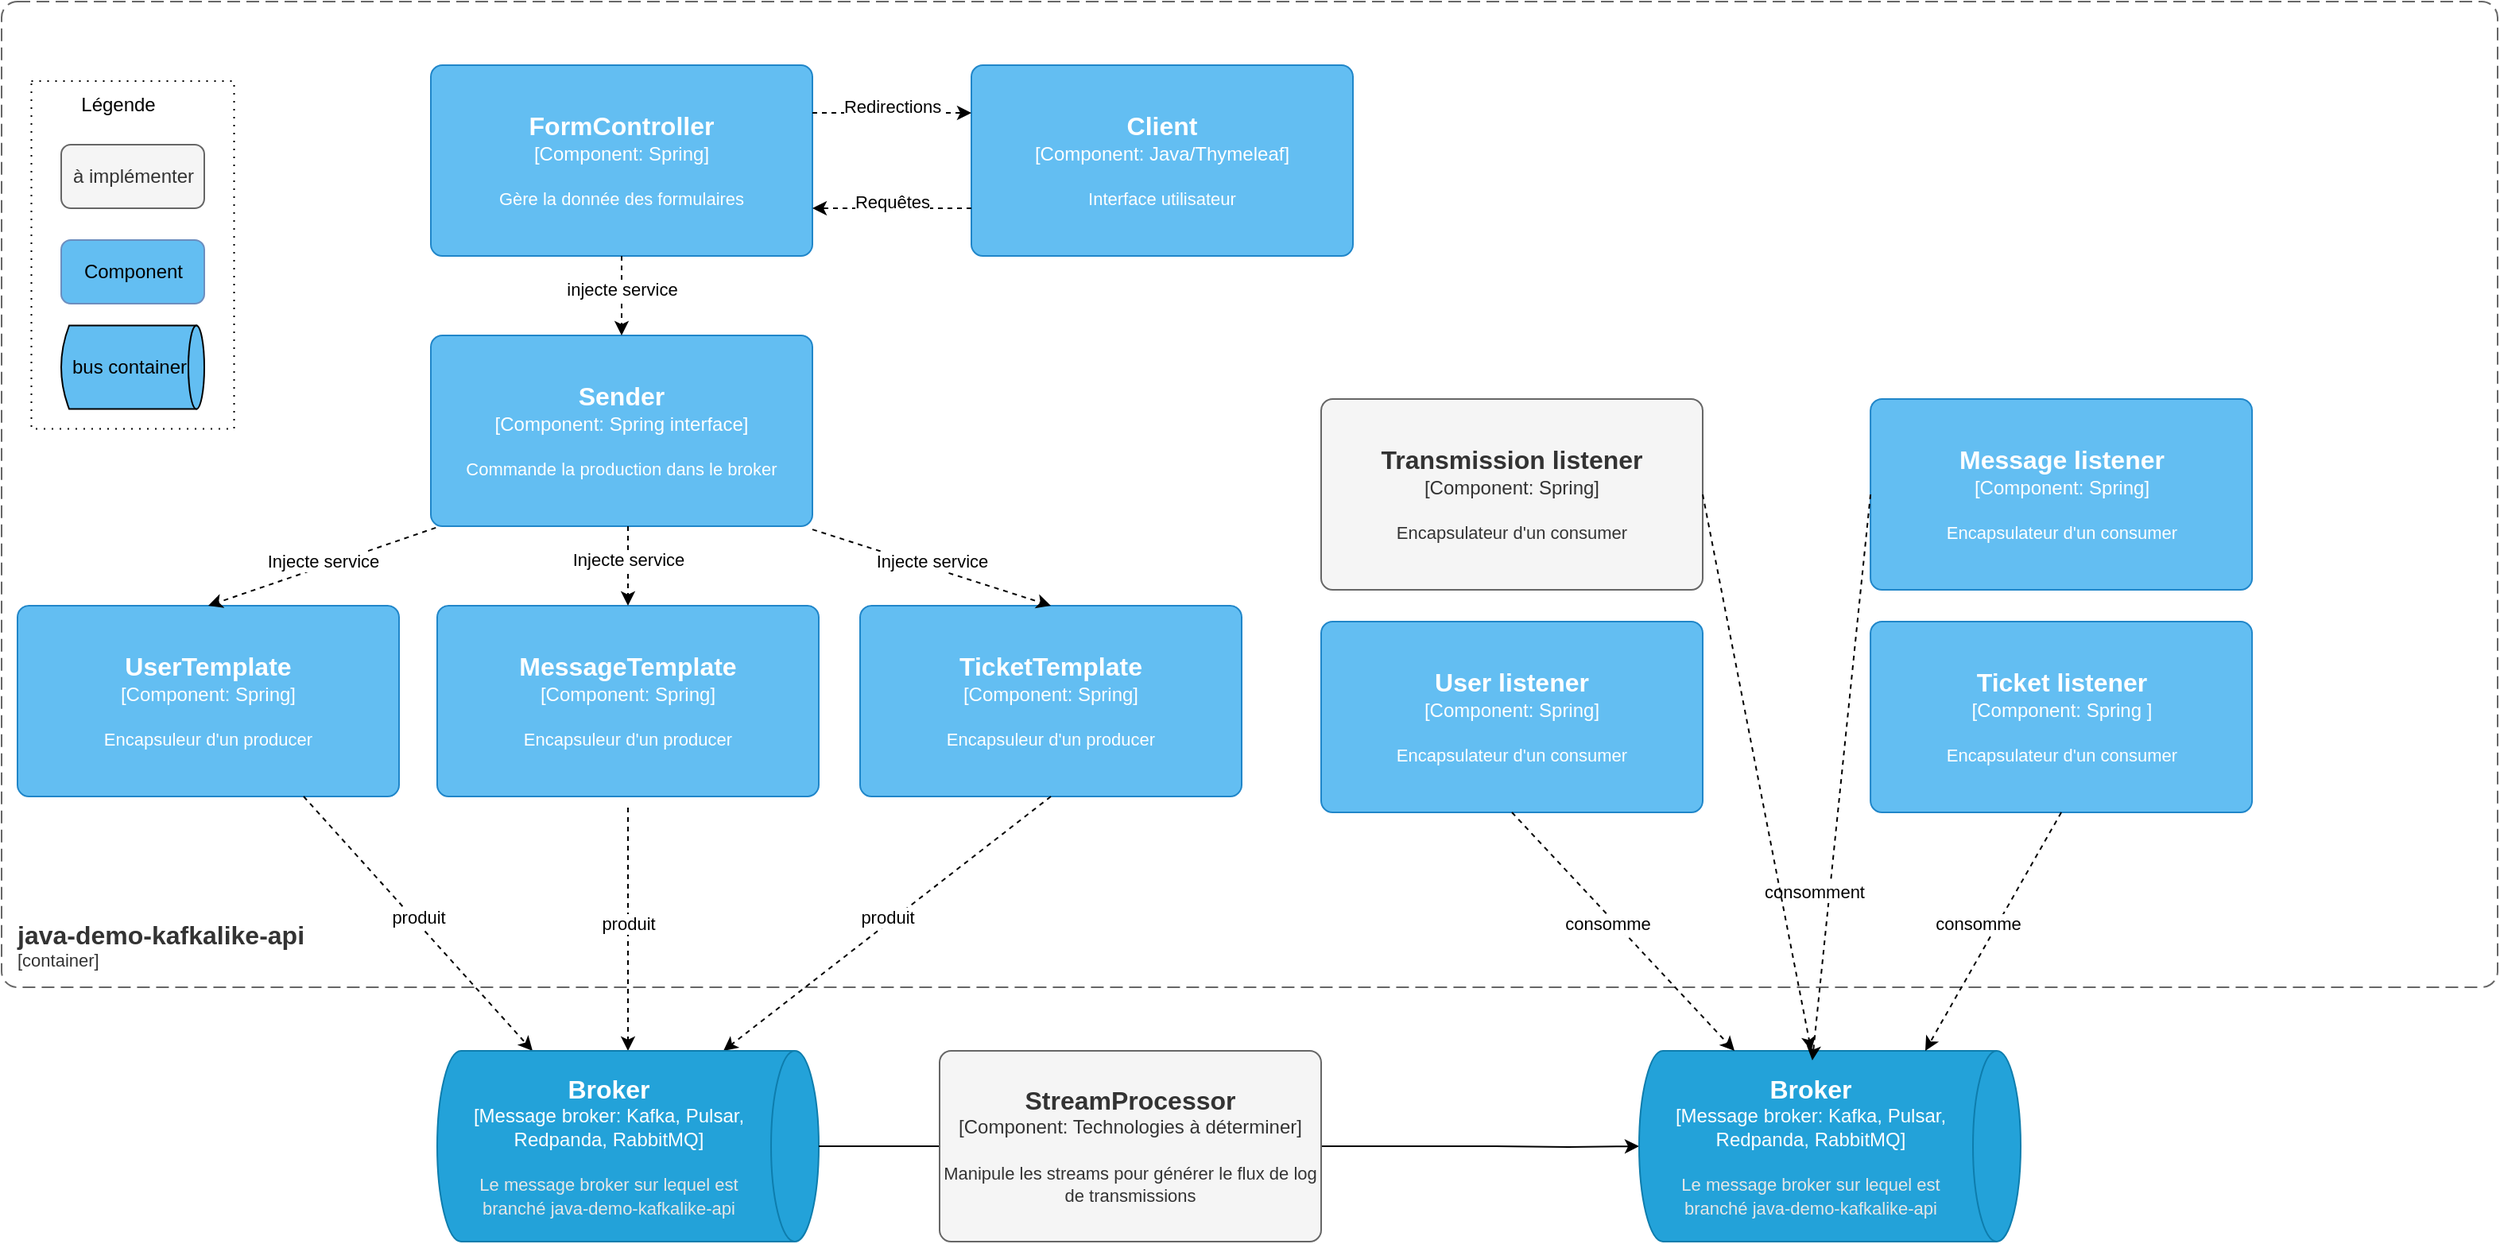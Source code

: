 <mxfile version="25.0.3">
  <diagram name="Page-1" id="TltUSp4mH69disy-DRck">
    <mxGraphModel dx="1434" dy="746" grid="1" gridSize="10" guides="1" tooltips="1" connect="1" arrows="1" fold="1" page="1" pageScale="1" pageWidth="827" pageHeight="1169" math="0" shadow="0">
      <root>
        <mxCell id="0" />
        <mxCell id="1" parent="0" />
        <object placeholders="1" c4Name="Client" c4Type="Component" c4Technology="Java/Thymeleaf" c4Description="Interface utilisateur" label="&lt;font style=&quot;font-size: 16px&quot;&gt;&lt;b&gt;%c4Name%&lt;/b&gt;&lt;/font&gt;&lt;div&gt;[%c4Type%: %c4Technology%]&lt;/div&gt;&lt;br&gt;&lt;div&gt;&lt;font style=&quot;font-size: 11px&quot;&gt;%c4Description%&lt;/font&gt;&lt;/div&gt;" id="IzMNL_FGZWPaYZVyqAyt-2">
          <mxCell style="rounded=1;whiteSpace=wrap;html=1;labelBackgroundColor=none;fillColor=#63BEF2;fontColor=#ffffff;align=center;arcSize=6;strokeColor=#2086C9;metaEdit=1;resizable=0;points=[[0.25,0,0],[0.5,0,0],[0.75,0,0],[1,0.25,0],[1,0.5,0],[1,0.75,0],[0.75,1,0],[0.5,1,0],[0.25,1,0],[0,0.75,0],[0,0.5,0],[0,0.25,0]];" parent="1" vertex="1">
            <mxGeometry x="630" y="220" width="240" height="120" as="geometry" />
          </mxCell>
        </object>
        <object placeholders="1" c4Name="java-demo-kafkalike-api" c4Type="ContainerScopeBoundary" c4Application="container" label="&lt;font style=&quot;font-size: 16px&quot;&gt;&lt;b&gt;&lt;div style=&quot;text-align: left&quot;&gt;%c4Name%&lt;/div&gt;&lt;/b&gt;&lt;/font&gt;&lt;div style=&quot;text-align: left&quot;&gt;[%c4Application%]&lt;/div&gt;" id="IzMNL_FGZWPaYZVyqAyt-3">
          <mxCell style="rounded=1;fontSize=11;whiteSpace=wrap;html=1;dashed=1;arcSize=20;fillColor=none;strokeColor=#666666;fontColor=#333333;labelBackgroundColor=none;align=left;verticalAlign=bottom;labelBorderColor=none;spacingTop=0;spacing=10;dashPattern=8 4;metaEdit=1;rotatable=0;perimeter=rectanglePerimeter;noLabel=0;labelPadding=0;allowArrows=0;connectable=0;expand=0;recursiveResize=0;editable=1;pointerEvents=0;absoluteArcSize=1;points=[[0.25,0,0],[0.5,0,0],[0.75,0,0],[1,0.25,0],[1,0.5,0],[1,0.75,0],[0.75,1,0],[0.5,1,0],[0.25,1,0],[0,0.75,0],[0,0.5,0],[0,0.25,0]];" parent="1" vertex="1">
            <mxGeometry x="20" y="180" width="1570" height="620" as="geometry" />
          </mxCell>
        </object>
        <object placeholders="1" c4Name="FormController" c4Type="Component" c4Technology="Spring" c4Description="Gère la donnée des formulaires" label="&lt;font style=&quot;font-size: 16px&quot;&gt;&lt;b&gt;%c4Name%&lt;/b&gt;&lt;/font&gt;&lt;div&gt;[%c4Type%: %c4Technology%]&lt;/div&gt;&lt;br&gt;&lt;div&gt;&lt;font style=&quot;font-size: 11px&quot;&gt;%c4Description%&lt;/font&gt;&lt;/div&gt;" id="IzMNL_FGZWPaYZVyqAyt-12">
          <mxCell style="rounded=1;whiteSpace=wrap;html=1;labelBackgroundColor=none;fillColor=#63BEF2;fontColor=#ffffff;align=center;arcSize=6;strokeColor=#2086C9;metaEdit=1;resizable=0;points=[[0.25,0,0],[0.5,0,0],[0.75,0,0],[1,0.25,0],[1,0.5,0],[1,0.75,0],[0.75,1,0],[0.5,1,0],[0.25,1,0],[0,0.75,0],[0,0.5,0],[0,0.25,0]];" parent="1" vertex="1">
            <mxGeometry x="290" y="220" width="240" height="120" as="geometry" />
          </mxCell>
        </object>
        <mxCell id="IzMNL_FGZWPaYZVyqAyt-13" value="" style="endArrow=classic;html=1;rounded=0;entryX=1;entryY=0.75;entryDx=0;entryDy=0;entryPerimeter=0;dashed=1;exitX=0;exitY=0.75;exitDx=0;exitDy=0;exitPerimeter=0;" parent="1" target="IzMNL_FGZWPaYZVyqAyt-12" edge="1" source="IzMNL_FGZWPaYZVyqAyt-2">
          <mxGeometry relative="1" as="geometry">
            <mxPoint x="590" y="280" as="sourcePoint" />
            <mxPoint x="980" y="400" as="targetPoint" />
          </mxGeometry>
        </mxCell>
        <mxCell id="IzMNL_FGZWPaYZVyqAyt-14" value="Requêtes" style="edgeLabel;resizable=0;html=1;align=center;verticalAlign=middle;" parent="IzMNL_FGZWPaYZVyqAyt-13" connectable="0" vertex="1">
          <mxGeometry relative="1" as="geometry">
            <mxPoint y="-4" as="offset" />
          </mxGeometry>
        </mxCell>
        <object placeholders="1" c4Name="Sender" c4Type="Component" c4Technology="Spring interface" c4Description="Commande la production dans le broker" label="&lt;font style=&quot;font-size: 16px&quot;&gt;&lt;b&gt;%c4Name%&lt;/b&gt;&lt;/font&gt;&lt;div&gt;[%c4Type%: %c4Technology%]&lt;/div&gt;&lt;br&gt;&lt;div&gt;&lt;font style=&quot;font-size: 11px&quot;&gt;%c4Description%&lt;/font&gt;&lt;/div&gt;" id="IzMNL_FGZWPaYZVyqAyt-15">
          <mxCell style="rounded=1;whiteSpace=wrap;html=1;labelBackgroundColor=none;fillColor=#63BEF2;fontColor=#ffffff;align=center;arcSize=6;strokeColor=#2086C9;metaEdit=1;resizable=0;points=[[0.25,0,0],[0.5,0,0],[0.75,0,0],[1,0.25,0],[1,0.5,0],[1,0.75,0],[0.75,1,0],[0.5,1,0],[0.25,1,0],[0,0.75,0],[0,0.5,0],[0,0.25,0]];" parent="1" vertex="1">
            <mxGeometry x="290" y="390" width="240" height="120" as="geometry" />
          </mxCell>
        </object>
        <mxCell id="IzMNL_FGZWPaYZVyqAyt-16" value="" style="endArrow=classic;html=1;rounded=0;entryX=0.5;entryY=0;entryDx=0;entryDy=0;entryPerimeter=0;dashed=1;" parent="1" target="IzMNL_FGZWPaYZVyqAyt-15" edge="1">
          <mxGeometry relative="1" as="geometry">
            <mxPoint x="410" y="340" as="sourcePoint" />
            <mxPoint x="390" y="391" as="targetPoint" />
            <Array as="points">
              <mxPoint x="410" y="370" />
            </Array>
          </mxGeometry>
        </mxCell>
        <mxCell id="IzMNL_FGZWPaYZVyqAyt-17" value="injecte service" style="edgeLabel;resizable=0;html=1;align=center;verticalAlign=middle;" parent="IzMNL_FGZWPaYZVyqAyt-16" connectable="0" vertex="1">
          <mxGeometry relative="1" as="geometry">
            <mxPoint y="-4" as="offset" />
          </mxGeometry>
        </mxCell>
        <object placeholders="1" c4Name="UserTemplate" c4Type="Component" c4Technology="Spring" c4Description="Encapsuleur d&#39;un producer" label="&lt;font style=&quot;font-size: 16px&quot;&gt;&lt;b&gt;%c4Name%&lt;/b&gt;&lt;/font&gt;&lt;div&gt;[%c4Type%: %c4Technology%]&lt;/div&gt;&lt;br&gt;&lt;div&gt;&lt;font style=&quot;font-size: 11px&quot;&gt;%c4Description%&lt;/font&gt;&lt;/div&gt;" id="IzMNL_FGZWPaYZVyqAyt-32">
          <mxCell style="rounded=1;whiteSpace=wrap;html=1;labelBackgroundColor=none;fillColor=#63BEF2;fontColor=#ffffff;align=center;arcSize=6;strokeColor=#2086C9;metaEdit=1;resizable=0;points=[[0.25,0,0],[0.5,0,0],[0.75,0,0],[1,0.25,0],[1,0.5,0],[1,0.75,0],[0.75,1,0],[0.5,1,0],[0.25,1,0],[0,0.75,0],[0,0.5,0],[0,0.25,0]];" parent="1" vertex="1">
            <mxGeometry x="30" y="560" width="240" height="120" as="geometry" />
          </mxCell>
        </object>
        <mxCell id="IzMNL_FGZWPaYZVyqAyt-35" value="" style="endArrow=classic;html=1;rounded=0;entryX=0;entryY=0.25;entryDx=0;entryDy=0;entryPerimeter=0;exitX=1;exitY=0.25;exitDx=0;exitDy=0;exitPerimeter=0;dashed=1;" parent="1" source="IzMNL_FGZWPaYZVyqAyt-12" target="IzMNL_FGZWPaYZVyqAyt-2" edge="1">
          <mxGeometry relative="1" as="geometry">
            <mxPoint x="420" y="180" as="sourcePoint" />
            <mxPoint x="420" y="230" as="targetPoint" />
          </mxGeometry>
        </mxCell>
        <mxCell id="IzMNL_FGZWPaYZVyqAyt-36" value="Redirections" style="edgeLabel;resizable=0;html=1;align=center;verticalAlign=middle;" parent="IzMNL_FGZWPaYZVyqAyt-35" connectable="0" vertex="1">
          <mxGeometry relative="1" as="geometry">
            <mxPoint y="-4" as="offset" />
          </mxGeometry>
        </mxCell>
        <object placeholders="1" c4Name="MessageTemplate" c4Type="Component" c4Technology="Spring" c4Description="Encapsuleur d&#39;un producer" label="&lt;font style=&quot;font-size: 16px&quot;&gt;&lt;b&gt;%c4Name%&lt;/b&gt;&lt;/font&gt;&lt;div&gt;[%c4Type%: %c4Technology%]&lt;/div&gt;&lt;br&gt;&lt;div&gt;&lt;font style=&quot;font-size: 11px&quot;&gt;%c4Description%&lt;/font&gt;&lt;/div&gt;" id="IzMNL_FGZWPaYZVyqAyt-42">
          <mxCell style="rounded=1;whiteSpace=wrap;html=1;labelBackgroundColor=none;fillColor=#63BEF2;fontColor=#ffffff;align=center;arcSize=6;strokeColor=#2086C9;metaEdit=1;resizable=0;points=[[0.25,0,0],[0.5,0,0],[0.75,0,0],[1,0.25,0],[1,0.5,0],[1,0.75,0],[0.75,1,0],[0.5,1,0],[0.25,1,0],[0,0.75,0],[0,0.5,0],[0,0.25,0]];" parent="1" vertex="1">
            <mxGeometry x="294" y="560" width="240" height="120" as="geometry" />
          </mxCell>
        </object>
        <object placeholders="1" c4Name="TicketTemplate" c4Type="Component" c4Technology="Spring" c4Description="Encapsuleur d&#39;un producer" label="&lt;font style=&quot;font-size: 16px&quot;&gt;&lt;b&gt;%c4Name%&lt;/b&gt;&lt;/font&gt;&lt;div&gt;[%c4Type%: %c4Technology%]&lt;/div&gt;&lt;br&gt;&lt;div&gt;&lt;font style=&quot;font-size: 11px&quot;&gt;%c4Description%&lt;/font&gt;&lt;/div&gt;" id="IzMNL_FGZWPaYZVyqAyt-43">
          <mxCell style="rounded=1;whiteSpace=wrap;html=1;labelBackgroundColor=none;fillColor=#63BEF2;fontColor=#ffffff;align=center;arcSize=6;strokeColor=#2086C9;metaEdit=1;resizable=0;points=[[0.25,0,0],[0.5,0,0],[0.75,0,0],[1,0.25,0],[1,0.5,0],[1,0.75,0],[0.75,1,0],[0.5,1,0],[0.25,1,0],[0,0.75,0],[0,0.5,0],[0,0.25,0]];" parent="1" vertex="1">
            <mxGeometry x="560" y="560" width="240" height="120" as="geometry" />
          </mxCell>
        </object>
        <mxCell id="IzMNL_FGZWPaYZVyqAyt-49" value="" style="endArrow=classic;html=1;rounded=0;entryX=0.5;entryY=0;entryDx=0;entryDy=0;entryPerimeter=0;exitX=0.013;exitY=1.008;exitDx=0;exitDy=0;exitPerimeter=0;dashed=1;" parent="1" source="IzMNL_FGZWPaYZVyqAyt-15" target="IzMNL_FGZWPaYZVyqAyt-32" edge="1">
          <mxGeometry relative="1" as="geometry">
            <mxPoint x="130" y="460" as="sourcePoint" />
            <mxPoint x="130" y="410" as="targetPoint" />
          </mxGeometry>
        </mxCell>
        <mxCell id="IzMNL_FGZWPaYZVyqAyt-50" value="Injecte service" style="edgeLabel;resizable=0;html=1;align=center;verticalAlign=middle;" parent="IzMNL_FGZWPaYZVyqAyt-49" connectable="0" vertex="1">
          <mxGeometry relative="1" as="geometry">
            <mxPoint y="-4" as="offset" />
          </mxGeometry>
        </mxCell>
        <mxCell id="IzMNL_FGZWPaYZVyqAyt-52" value="" style="endArrow=classic;html=1;rounded=0;entryX=0.5;entryY=0;entryDx=0;entryDy=0;entryPerimeter=0;dashed=1;" parent="1" target="IzMNL_FGZWPaYZVyqAyt-42" edge="1">
          <mxGeometry relative="1" as="geometry">
            <mxPoint x="414" y="510" as="sourcePoint" />
            <mxPoint x="160" y="570" as="targetPoint" />
          </mxGeometry>
        </mxCell>
        <mxCell id="IzMNL_FGZWPaYZVyqAyt-53" value="Injecte service" style="edgeLabel;resizable=0;html=1;align=center;verticalAlign=middle;" parent="IzMNL_FGZWPaYZVyqAyt-52" connectable="0" vertex="1">
          <mxGeometry relative="1" as="geometry">
            <mxPoint y="-4" as="offset" />
          </mxGeometry>
        </mxCell>
        <mxCell id="IzMNL_FGZWPaYZVyqAyt-54" value="" style="endArrow=classic;html=1;rounded=0;entryX=0.5;entryY=0;entryDx=0;entryDy=0;entryPerimeter=0;exitX=1;exitY=1.017;exitDx=0;exitDy=0;exitPerimeter=0;dashed=1;" parent="1" source="IzMNL_FGZWPaYZVyqAyt-15" target="IzMNL_FGZWPaYZVyqAyt-43" edge="1">
          <mxGeometry relative="1" as="geometry">
            <mxPoint x="313" y="531" as="sourcePoint" />
            <mxPoint x="170" y="580" as="targetPoint" />
          </mxGeometry>
        </mxCell>
        <mxCell id="IzMNL_FGZWPaYZVyqAyt-55" value="Injecte service" style="edgeLabel;resizable=0;html=1;align=center;verticalAlign=middle;" parent="IzMNL_FGZWPaYZVyqAyt-54" connectable="0" vertex="1">
          <mxGeometry relative="1" as="geometry">
            <mxPoint y="-4" as="offset" />
          </mxGeometry>
        </mxCell>
        <mxCell id="IzMNL_FGZWPaYZVyqAyt-56" value="" style="endArrow=classic;html=1;rounded=0;dashed=1;exitX=0.75;exitY=1;exitDx=0;exitDy=0;exitPerimeter=0;entryX=0;entryY=0.75;entryDx=0;entryDy=0;entryPerimeter=0;" parent="1" source="IzMNL_FGZWPaYZVyqAyt-32" target="IzMNL_FGZWPaYZVyqAyt-66" edge="1">
          <mxGeometry relative="1" as="geometry">
            <mxPoint x="160" y="690" as="sourcePoint" />
            <mxPoint x="260" y="830" as="targetPoint" />
          </mxGeometry>
        </mxCell>
        <mxCell id="IzMNL_FGZWPaYZVyqAyt-57" value="produit " style="edgeLabel;resizable=0;html=1;align=center;verticalAlign=middle;" parent="IzMNL_FGZWPaYZVyqAyt-56" connectable="0" vertex="1">
          <mxGeometry relative="1" as="geometry">
            <mxPoint y="-4" as="offset" />
          </mxGeometry>
        </mxCell>
        <mxCell id="IzMNL_FGZWPaYZVyqAyt-62" value="" style="endArrow=classic;html=1;rounded=0;entryX=0;entryY=0.5;entryDx=0;entryDy=0;entryPerimeter=0;dashed=1;exitX=0.5;exitY=1.058;exitDx=0;exitDy=0;exitPerimeter=0;" parent="1" source="IzMNL_FGZWPaYZVyqAyt-42" target="IzMNL_FGZWPaYZVyqAyt-66" edge="1">
          <mxGeometry relative="1" as="geometry">
            <mxPoint x="220" y="690" as="sourcePoint" />
            <mxPoint x="270" y="840" as="targetPoint" />
          </mxGeometry>
        </mxCell>
        <mxCell id="IzMNL_FGZWPaYZVyqAyt-63" value="produit" style="edgeLabel;resizable=0;html=1;align=center;verticalAlign=middle;" parent="IzMNL_FGZWPaYZVyqAyt-62" connectable="0" vertex="1">
          <mxGeometry relative="1" as="geometry">
            <mxPoint y="-4" as="offset" />
          </mxGeometry>
        </mxCell>
        <mxCell id="IzMNL_FGZWPaYZVyqAyt-64" value="" style="endArrow=classic;html=1;rounded=0;entryX=0;entryY=0.25;entryDx=0;entryDy=0;entryPerimeter=0;dashed=1;exitX=0.5;exitY=1;exitDx=0;exitDy=0;exitPerimeter=0;" parent="1" source="IzMNL_FGZWPaYZVyqAyt-43" target="IzMNL_FGZWPaYZVyqAyt-66" edge="1">
          <mxGeometry relative="1" as="geometry">
            <mxPoint x="424" y="697" as="sourcePoint" />
            <mxPoint x="340" y="840" as="targetPoint" />
          </mxGeometry>
        </mxCell>
        <mxCell id="IzMNL_FGZWPaYZVyqAyt-65" value="produit" style="edgeLabel;resizable=0;html=1;align=center;verticalAlign=middle;" parent="IzMNL_FGZWPaYZVyqAyt-64" connectable="0" vertex="1">
          <mxGeometry relative="1" as="geometry">
            <mxPoint y="-4" as="offset" />
          </mxGeometry>
        </mxCell>
        <mxCell id="IzMNL_FGZWPaYZVyqAyt-67" style="edgeStyle=orthogonalEdgeStyle;rounded=0;orthogonalLoop=1;jettySize=auto;html=1;entryX=0.5;entryY=1;entryDx=0;entryDy=0;entryPerimeter=0;" parent="1" target="IzMNL_FGZWPaYZVyqAyt-69" edge="1">
          <mxGeometry relative="1" as="geometry">
            <mxPoint x="1140" y="540" as="targetPoint" />
            <mxPoint x="960" y="900" as="sourcePoint" />
            <Array as="points" />
          </mxGeometry>
        </mxCell>
        <object placeholders="1" c4Type="Broker" c4Container="Message broker" c4Technology="Kafka, Pulsar, Redpanda, RabbitMQ" c4Description="Le message broker sur lequel est branché java-demo-kafkalike-api" label="&lt;font style=&quot;font-size: 16px&quot;&gt;&lt;b&gt;%c4Type%&lt;/b&gt;&lt;/font&gt;&lt;div&gt;[%c4Container%:&amp;nbsp;%c4Technology%]&lt;/div&gt;&lt;br&gt;&lt;div&gt;&lt;font style=&quot;font-size: 11px&quot;&gt;&lt;font color=&quot;#E6E6E6&quot;&gt;%c4Description%&lt;/font&gt;&lt;/div&gt;" id="IzMNL_FGZWPaYZVyqAyt-66">
          <mxCell style="shape=cylinder3;size=15;direction=south;whiteSpace=wrap;html=1;boundedLbl=1;rounded=0;labelBackgroundColor=none;fillColor=#23A2D9;fontSize=12;fontColor=#ffffff;align=center;strokeColor=#0E7DAD;metaEdit=1;points=[[0.5,0,0],[1,0.25,0],[1,0.5,0],[1,0.75,0],[0.5,1,0],[0,0.75,0],[0,0.5,0],[0,0.25,0]];resizable=0;" parent="1" vertex="1">
            <mxGeometry x="294" y="840" width="240" height="120" as="geometry" />
          </mxCell>
        </object>
        <object placeholders="1" c4Type="Broker" c4Container="Message broker" c4Technology="Kafka, Pulsar, Redpanda, RabbitMQ" c4Description="Le message broker sur lequel est branché java-demo-kafkalike-api" label="&lt;font style=&quot;font-size: 16px&quot;&gt;&lt;b&gt;%c4Type%&lt;/b&gt;&lt;/font&gt;&lt;div&gt;[%c4Container%:&amp;nbsp;%c4Technology%]&lt;/div&gt;&lt;br&gt;&lt;div&gt;&lt;font style=&quot;font-size: 11px&quot;&gt;&lt;font color=&quot;#E6E6E6&quot;&gt;%c4Description%&lt;/font&gt;&lt;/div&gt;" id="IzMNL_FGZWPaYZVyqAyt-69">
          <mxCell style="shape=cylinder3;size=15;direction=south;whiteSpace=wrap;html=1;boundedLbl=1;rounded=0;labelBackgroundColor=none;fillColor=#23A2D9;fontSize=12;fontColor=#ffffff;align=center;strokeColor=#0E7DAD;metaEdit=1;points=[[0.5,0,0],[1,0.25,0],[1,0.5,0],[1,0.75,0],[0.5,1,0],[0,0.75,0],[0,0.5,0],[0,0.25,0]];resizable=0;rotation=0;" parent="1" vertex="1">
            <mxGeometry x="1050" y="840" width="240" height="120" as="geometry" />
          </mxCell>
        </object>
        <object placeholders="1" c4Name="Ticket listener" c4Type="Component" c4Technology="Spring " c4Description="Encapsulateur d&#39;un consumer" label="&lt;font style=&quot;font-size: 16px&quot;&gt;&lt;b&gt;%c4Name%&lt;/b&gt;&lt;/font&gt;&lt;div&gt;[%c4Type%: %c4Technology%]&lt;/div&gt;&lt;br&gt;&lt;div&gt;&lt;font style=&quot;font-size: 11px&quot;&gt;%c4Description%&lt;/font&gt;&lt;/div&gt;" id="IzMNL_FGZWPaYZVyqAyt-70">
          <mxCell style="rounded=1;whiteSpace=wrap;html=1;labelBackgroundColor=none;fillColor=#63BEF2;fontColor=#ffffff;align=center;arcSize=6;strokeColor=#2086C9;metaEdit=1;resizable=0;points=[[0.25,0,0],[0.5,0,0],[0.75,0,0],[1,0.25,0],[1,0.5,0],[1,0.75,0],[0.75,1,0],[0.5,1,0],[0.25,1,0],[0,0.75,0],[0,0.5,0],[0,0.25,0]];" parent="1" vertex="1">
            <mxGeometry x="1195.55" y="570" width="240" height="120" as="geometry" />
          </mxCell>
        </object>
        <object placeholders="1" c4Name="Message listener" c4Type="Component" c4Technology="Spring" c4Description="Encapsulateur d&#39;un consumer" label="&lt;font style=&quot;font-size: 16px&quot;&gt;&lt;b&gt;%c4Name%&lt;/b&gt;&lt;/font&gt;&lt;div&gt;[%c4Type%: %c4Technology%]&lt;/div&gt;&lt;br&gt;&lt;div&gt;&lt;font style=&quot;font-size: 11px&quot;&gt;%c4Description%&lt;/font&gt;&lt;/div&gt;" id="IzMNL_FGZWPaYZVyqAyt-73">
          <mxCell style="rounded=1;whiteSpace=wrap;html=1;labelBackgroundColor=none;fillColor=#63BEF2;fontColor=#ffffff;align=center;arcSize=6;strokeColor=#2086C9;metaEdit=1;resizable=0;points=[[0.25,0,0],[0.5,0,0],[0.75,0,0],[1,0.25,0],[1,0.5,0],[1,0.75,0],[0.75,1,0],[0.5,1,0],[0.25,1,0],[0,0.75,0],[0,0.5,0],[0,0.25,0]];" parent="1" vertex="1">
            <mxGeometry x="1195.55" y="430" width="240" height="120" as="geometry" />
          </mxCell>
        </object>
        <object placeholders="1" c4Name="User listener" c4Type="Component" c4Technology="Spring" c4Description="Encapsulateur d&#39;un consumer" label="&lt;font style=&quot;font-size: 16px&quot;&gt;&lt;b&gt;%c4Name%&lt;/b&gt;&lt;/font&gt;&lt;div&gt;[%c4Type%: %c4Technology%]&lt;/div&gt;&lt;br&gt;&lt;div&gt;&lt;font style=&quot;font-size: 11px&quot;&gt;%c4Description%&lt;/font&gt;&lt;/div&gt;" id="IzMNL_FGZWPaYZVyqAyt-74">
          <mxCell style="rounded=1;whiteSpace=wrap;html=1;labelBackgroundColor=none;fillColor=#63BEF2;fontColor=#ffffff;align=center;arcSize=6;strokeColor=#2086C9;metaEdit=1;resizable=0;points=[[0.25,0,0],[0.5,0,0],[0.75,0,0],[1,0.25,0],[1,0.5,0],[1,0.75,0],[0.75,1,0],[0.5,1,0],[0.25,1,0],[0,0.75,0],[0,0.5,0],[0,0.25,0]];" parent="1" vertex="1">
            <mxGeometry x="850" y="570" width="240" height="120" as="geometry" />
          </mxCell>
        </object>
        <mxCell id="IzMNL_FGZWPaYZVyqAyt-75" value="" style="endArrow=classic;html=1;rounded=0;entryX=0;entryY=0.75;entryDx=0;entryDy=0;entryPerimeter=0;dashed=1;exitX=0.5;exitY=1;exitDx=0;exitDy=0;exitPerimeter=0;" parent="1" source="IzMNL_FGZWPaYZVyqAyt-74" target="IzMNL_FGZWPaYZVyqAyt-69" edge="1">
          <mxGeometry relative="1" as="geometry">
            <mxPoint x="690" y="690" as="sourcePoint" />
            <mxPoint x="484" y="850" as="targetPoint" />
          </mxGeometry>
        </mxCell>
        <mxCell id="IzMNL_FGZWPaYZVyqAyt-76" value="consomme" style="edgeLabel;resizable=0;html=1;align=center;verticalAlign=middle;" parent="IzMNL_FGZWPaYZVyqAyt-75" connectable="0" vertex="1">
          <mxGeometry relative="1" as="geometry">
            <mxPoint x="-10" y="-5" as="offset" />
          </mxGeometry>
        </mxCell>
        <mxCell id="IzMNL_FGZWPaYZVyqAyt-78" value="" style="endArrow=classic;html=1;rounded=0;entryX=0.05;entryY=0.546;entryDx=0;entryDy=0;entryPerimeter=0;dashed=1;exitX=0;exitY=0.5;exitDx=0;exitDy=0;exitPerimeter=0;" parent="1" source="IzMNL_FGZWPaYZVyqAyt-73" target="IzMNL_FGZWPaYZVyqAyt-69" edge="1">
          <mxGeometry relative="1" as="geometry">
            <mxPoint x="930" y="480" as="sourcePoint" />
            <mxPoint x="1090" y="490" as="targetPoint" />
          </mxGeometry>
        </mxCell>
        <mxCell id="IzMNL_FGZWPaYZVyqAyt-79" value="consomment" style="edgeLabel;resizable=0;html=1;align=center;verticalAlign=middle;" parent="IzMNL_FGZWPaYZVyqAyt-78" connectable="0" vertex="1">
          <mxGeometry relative="1" as="geometry">
            <mxPoint x="-17" y="72" as="offset" />
          </mxGeometry>
        </mxCell>
        <mxCell id="IzMNL_FGZWPaYZVyqAyt-80" value="" style="endArrow=classic;html=1;rounded=0;entryX=0;entryY=0.25;entryDx=0;entryDy=0;entryPerimeter=0;dashed=1;exitX=0.5;exitY=1;exitDx=0;exitDy=0;exitPerimeter=0;" parent="1" source="IzMNL_FGZWPaYZVyqAyt-70" target="IzMNL_FGZWPaYZVyqAyt-69" edge="1">
          <mxGeometry relative="1" as="geometry">
            <mxPoint x="930" y="480" as="sourcePoint" />
            <mxPoint x="1090" y="370" as="targetPoint" />
          </mxGeometry>
        </mxCell>
        <mxCell id="IzMNL_FGZWPaYZVyqAyt-81" value="consomme" style="edgeLabel;resizable=0;html=1;align=center;verticalAlign=middle;" parent="IzMNL_FGZWPaYZVyqAyt-80" connectable="0" vertex="1">
          <mxGeometry relative="1" as="geometry">
            <mxPoint x="-10" y="-5" as="offset" />
          </mxGeometry>
        </mxCell>
        <object placeholders="1" c4Name="Transmission listener" c4Type="Component" c4Technology="Spring" c4Description="Encapsulateur d&#39;un consumer" label="&lt;font style=&quot;font-size: 16px&quot;&gt;&lt;b&gt;%c4Name%&lt;/b&gt;&lt;/font&gt;&lt;div&gt;[%c4Type%: %c4Technology%]&lt;/div&gt;&lt;br&gt;&lt;div&gt;&lt;font style=&quot;font-size: 11px&quot;&gt;%c4Description%&lt;/font&gt;&lt;/div&gt;" id="IzMNL_FGZWPaYZVyqAyt-82">
          <mxCell style="rounded=1;whiteSpace=wrap;html=1;labelBackgroundColor=none;fillColor=#f5f5f5;align=center;arcSize=6;strokeColor=#666666;metaEdit=1;resizable=0;points=[[0.25,0,0],[0.5,0,0],[0.75,0,0],[1,0.25,0],[1,0.5,0],[1,0.75,0],[0.75,1,0],[0.5,1,0],[0.25,1,0],[0,0.75,0],[0,0.5,0],[0,0.25,0]];fontColor=#333333;" parent="1" vertex="1">
            <mxGeometry x="850" y="430" width="240" height="120" as="geometry" />
          </mxCell>
        </object>
        <mxCell id="IzMNL_FGZWPaYZVyqAyt-83" value="" style="endArrow=classic;html=1;rounded=0;dashed=1;exitX=1;exitY=0.5;exitDx=0;exitDy=0;exitPerimeter=0;" parent="1" source="IzMNL_FGZWPaYZVyqAyt-82" target="IzMNL_FGZWPaYZVyqAyt-69" edge="1">
          <mxGeometry relative="1" as="geometry">
            <mxPoint x="910" y="360" as="sourcePoint" />
            <mxPoint x="1090" y="370" as="targetPoint" />
          </mxGeometry>
        </mxCell>
        <mxCell id="IzMNL_FGZWPaYZVyqAyt-88" value="" style="edgeStyle=orthogonalEdgeStyle;rounded=0;orthogonalLoop=1;jettySize=auto;html=1;entryX=0;entryY=0.5;entryDx=0;entryDy=0;entryPerimeter=0;" parent="1" source="IzMNL_FGZWPaYZVyqAyt-66" target="IzMNL_FGZWPaYZVyqAyt-87" edge="1">
          <mxGeometry relative="1" as="geometry">
            <mxPoint x="1140" y="960" as="targetPoint" />
            <mxPoint x="534" y="900" as="sourcePoint" />
            <Array as="points">
              <mxPoint x="960" y="900" />
              <mxPoint x="960" y="900" />
            </Array>
          </mxGeometry>
        </mxCell>
        <object placeholders="1" c4Name="StreamProcessor" c4Type="Component" c4Technology="Technologies à déterminer" c4Description="Manipule les streams pour générer le flux de log de transmissions" label="&lt;font style=&quot;font-size: 16px&quot;&gt;&lt;b&gt;%c4Name%&lt;/b&gt;&lt;/font&gt;&lt;div&gt;[%c4Type%: %c4Technology%]&lt;/div&gt;&lt;br&gt;&lt;div&gt;&lt;font style=&quot;font-size: 11px&quot;&gt;%c4Description%&lt;/font&gt;&lt;/div&gt;" id="IzMNL_FGZWPaYZVyqAyt-87">
          <mxCell style="rounded=1;whiteSpace=wrap;html=1;labelBackgroundColor=none;fillColor=#f5f5f5;fontColor=#333333;align=center;arcSize=6;strokeColor=#666666;metaEdit=1;resizable=0;points=[[0.25,0,0],[0.5,0,0],[0.75,0,0],[1,0.25,0],[1,0.5,0],[1,0.75,0],[0.75,1,0],[0.5,1,0],[0.25,1,0],[0,0.75,0],[0,0.5,0],[0,0.25,0]];" parent="1" vertex="1">
            <mxGeometry x="610" y="840" width="240" height="120" as="geometry" />
          </mxCell>
        </object>
        <mxCell id="IzMNL_FGZWPaYZVyqAyt-90" value="à implémenter" style="rounded=1;whiteSpace=wrap;html=1;fillColor=#f5f5f5;fontColor=#333333;strokeColor=#666666;" parent="1" vertex="1">
          <mxGeometry x="57.5" y="270" width="90" height="40" as="geometry" />
        </mxCell>
        <mxCell id="IzMNL_FGZWPaYZVyqAyt-91" value="" style="rounded=0;whiteSpace=wrap;html=1;fillColor=none;dashed=1;dashPattern=1 4;" parent="1" vertex="1">
          <mxGeometry x="38.75" y="230" width="127.5" height="218.75" as="geometry" />
        </mxCell>
        <mxCell id="IzMNL_FGZWPaYZVyqAyt-92" value="Légende" style="text;html=1;align=center;verticalAlign=middle;resizable=0;points=[];autosize=1;strokeColor=none;fillColor=none;" parent="1" vertex="1">
          <mxGeometry x="57.5" y="230" width="70" height="30" as="geometry" />
        </mxCell>
        <mxCell id="hWq3dMdy4ywjI1EbWBCK-2" value="Component" style="rounded=1;whiteSpace=wrap;html=1;fillColor=#63bef2;strokeColor=#6c8ebf;" vertex="1" parent="1">
          <mxGeometry x="57.5" y="330" width="90" height="40" as="geometry" />
        </mxCell>
        <mxCell id="hWq3dMdy4ywjI1EbWBCK-7" value="bus container" style="shape=dataStorage;whiteSpace=wrap;html=1;fixedSize=1;size=5;fillColor=#63bef2;" vertex="1" parent="1">
          <mxGeometry x="57.5" y="383.75" width="85" height="52.5" as="geometry" />
        </mxCell>
        <mxCell id="hWq3dMdy4ywjI1EbWBCK-8" value="" style="ellipse;whiteSpace=wrap;html=1;fillColor=#63bef2;" vertex="1" parent="1">
          <mxGeometry x="137.5" y="383.75" width="10" height="52.5" as="geometry" />
        </mxCell>
      </root>
    </mxGraphModel>
  </diagram>
</mxfile>
